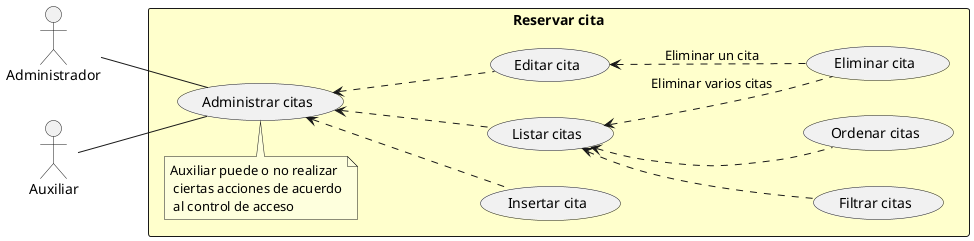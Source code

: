 @startuml
left to right direction
actor Administrador
actor Auxiliar

rectangle "Reservar cita" #BUSINESS {
  usecase "Insertar cita" as C
  usecase "Listar citas" as R
  usecase "Editar cita" as U
  usecase "Eliminar cita" as D
  usecase "Filtrar citas" as Searchable
  usecase "Ordenar citas" as Sortable
  usecase "Administrar citas" as CRUD
  note "Auxiliar puede o no realizar\r\n ciertas acciones de acuerdo\r\n al control de acceso" as Acl
}

CRUD <--. C
CRUD <--. R
CRUD <--. U

R <.. Searchable
R <.. Sortable
U <.. D: "Eliminar un cita"
R <.. D: "Eliminar varios citas"

Administrador -- CRUD
Auxiliar -- CRUD
Acl - CRUD
@enduml